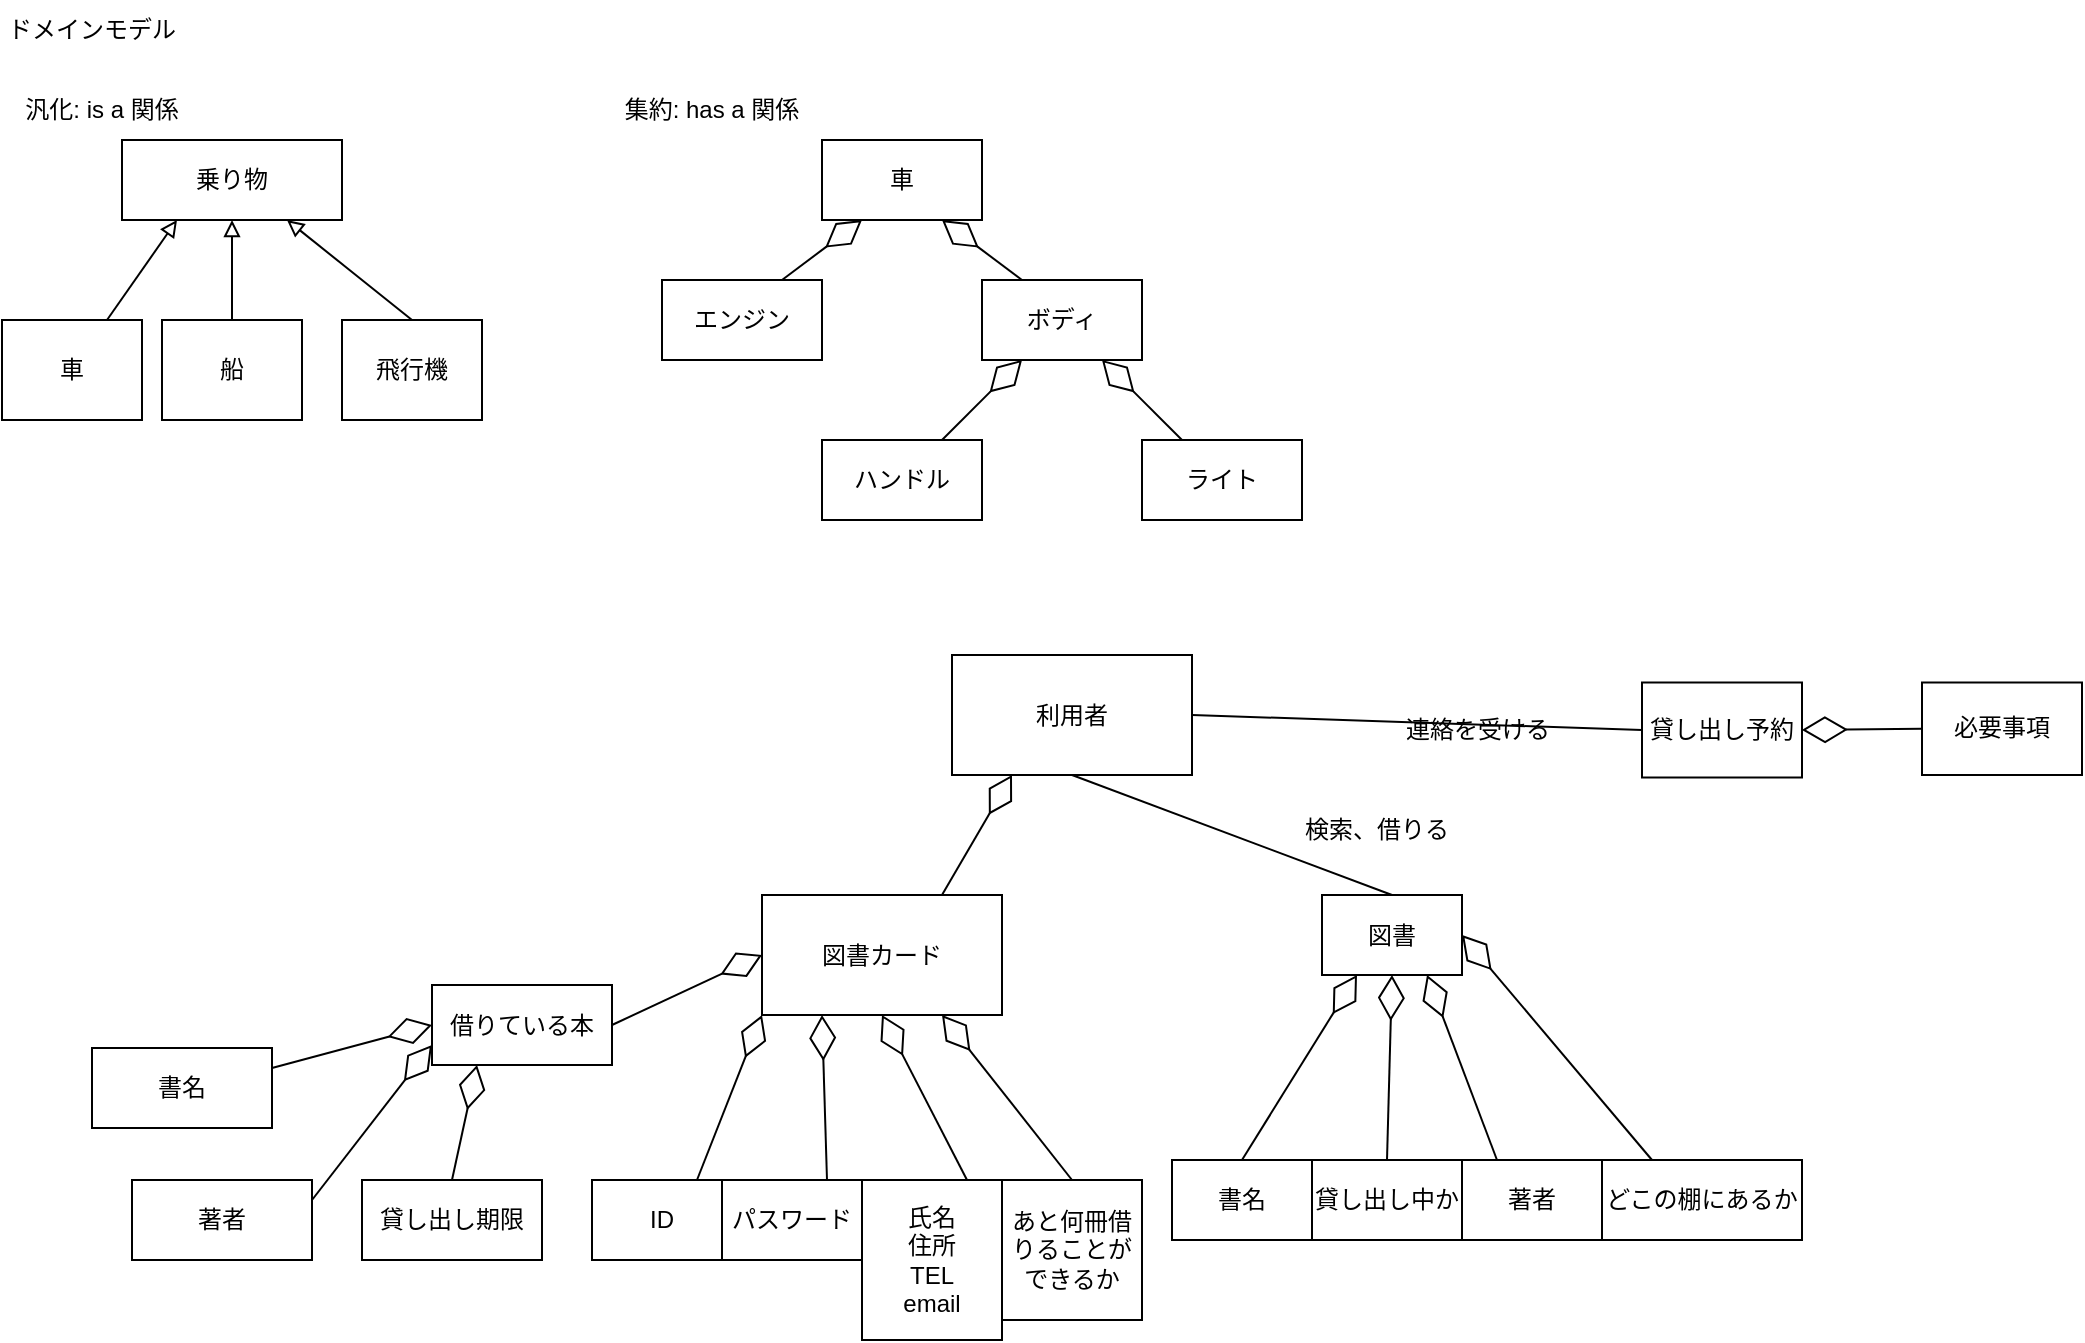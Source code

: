 <mxfile>
    <diagram name="ページ1" id="1TgzcNzxIgQsLy3e71Gb">
        <mxGraphModel dx="2216" dy="1340" grid="1" gridSize="10" guides="1" tooltips="1" connect="1" arrows="1" fold="1" page="1" pageScale="1" pageWidth="1169" pageHeight="827" math="0" shadow="0">
            <root>
                <mxCell id="0"/>
                <mxCell id="1" parent="0"/>
                <mxCell id="mWc5XYDXMI22q0QBt49h-1" value="乗り物" style="rounded=0;whiteSpace=wrap;html=1;" parent="1" vertex="1">
                    <mxGeometry x="-130" y="-180" width="110" height="40" as="geometry"/>
                </mxCell>
                <mxCell id="mWc5XYDXMI22q0QBt49h-3" value="船" style="rounded=0;whiteSpace=wrap;html=1;" parent="1" vertex="1">
                    <mxGeometry x="-110" y="-90" width="70" height="50" as="geometry"/>
                </mxCell>
                <mxCell id="mWc5XYDXMI22q0QBt49h-4" value="飛行機" style="rounded=0;whiteSpace=wrap;html=1;" parent="1" vertex="1">
                    <mxGeometry x="-20" y="-90" width="70" height="50" as="geometry"/>
                </mxCell>
                <mxCell id="mWc5XYDXMI22q0QBt49h-6" value="" style="endArrow=block;html=1;rounded=0;endFill=0;entryX=0.25;entryY=1;entryDx=0;entryDy=0;" parent="1" source="mWc5XYDXMI22q0QBt49h-2" target="mWc5XYDXMI22q0QBt49h-1" edge="1">
                    <mxGeometry width="50" height="50" relative="1" as="geometry">
                        <mxPoint x="-160" y="-60" as="sourcePoint"/>
                        <mxPoint x="-110" y="-110" as="targetPoint"/>
                    </mxGeometry>
                </mxCell>
                <mxCell id="mWc5XYDXMI22q0QBt49h-7" value="" style="endArrow=block;html=1;rounded=0;endFill=0;exitX=0.5;exitY=0;exitDx=0;exitDy=0;entryX=0.5;entryY=1;entryDx=0;entryDy=0;" parent="1" source="mWc5XYDXMI22q0QBt49h-3" target="mWc5XYDXMI22q0QBt49h-1" edge="1">
                    <mxGeometry width="50" height="50" relative="1" as="geometry">
                        <mxPoint x="-20" y="-30" as="sourcePoint"/>
                        <mxPoint x="53" y="-90" as="targetPoint"/>
                    </mxGeometry>
                </mxCell>
                <mxCell id="mWc5XYDXMI22q0QBt49h-8" value="" style="endArrow=block;html=1;rounded=0;endFill=0;entryX=0.75;entryY=1;entryDx=0;entryDy=0;exitX=0.5;exitY=0;exitDx=0;exitDy=0;" parent="1" source="mWc5XYDXMI22q0QBt49h-4" target="mWc5XYDXMI22q0QBt49h-1" edge="1">
                    <mxGeometry width="50" height="50" relative="1" as="geometry">
                        <mxPoint x="70" y="-30" as="sourcePoint"/>
                        <mxPoint x="143" y="-90" as="targetPoint"/>
                    </mxGeometry>
                </mxCell>
                <mxCell id="mWc5XYDXMI22q0QBt49h-9" value="" style="endArrow=block;html=1;rounded=0;endFill=0;entryX=0.25;entryY=1;entryDx=0;entryDy=0;" parent="1" target="mWc5XYDXMI22q0QBt49h-2" edge="1">
                    <mxGeometry width="50" height="50" relative="1" as="geometry">
                        <mxPoint x="-160" y="-60" as="sourcePoint"/>
                        <mxPoint x="-102" y="-140" as="targetPoint"/>
                    </mxGeometry>
                </mxCell>
                <mxCell id="mWc5XYDXMI22q0QBt49h-2" value="車" style="rounded=0;whiteSpace=wrap;html=1;" parent="1" vertex="1">
                    <mxGeometry x="-190" y="-90" width="70" height="50" as="geometry"/>
                </mxCell>
                <mxCell id="mWc5XYDXMI22q0QBt49h-10" value="汎化: is a 関係" style="text;html=1;align=center;verticalAlign=middle;whiteSpace=wrap;rounded=0;" parent="1" vertex="1">
                    <mxGeometry x="-180" y="-210" width="80" height="30" as="geometry"/>
                </mxCell>
                <mxCell id="mWc5XYDXMI22q0QBt49h-11" value="車&lt;span style=&quot;color: rgba(0, 0, 0, 0); font-family: monospace; font-size: 0px; text-align: start; text-wrap-mode: nowrap;&quot;&gt;%3CmxGraphModel%3E%3Croot%3E%3CmxCell%20id%3D%220%22%2F%3E%3CmxCell%20id%3D%221%22%20parent%3D%220%22%2F%3E%3CmxCell%20id%3D%222%22%20value%3D%22%22%20style%3D%22endArrow%3Dblock%3Bhtml%3D1%3Brounded%3D0%3BendFill%3D0%3BentryX%3D0.25%3BentryY%3D1%3BentryDx%3D0%3BentryDy%3D0%3B%22%20edge%3D%221%22%20parent%3D%221%22%3E%3CmxGeometry%20width%3D%2250%22%20height%3D%2250%22%20relative%3D%221%22%20as%3D%22geometry%22%3E%3CmxPoint%20x%3D%22280%22%20y%3D%22200%22%20as%3D%22sourcePoint%22%2F%3E%3CmxPoint%20x%3D%22353%22%20y%3D%22140%22%20as%3D%22targetPoint%22%2F%3E%3C%2FmxGeometry%3E%3C%2FmxCell%3E%3C%2Froot%3E%3C%2FmxGraphModel%3E&lt;/span&gt;" style="rounded=0;whiteSpace=wrap;html=1;" parent="1" vertex="1">
                    <mxGeometry x="220" y="-180" width="80" height="40" as="geometry"/>
                </mxCell>
                <mxCell id="mWc5XYDXMI22q0QBt49h-13" value="エンジン" style="rounded=0;whiteSpace=wrap;html=1;" parent="1" vertex="1">
                    <mxGeometry x="140" y="-110" width="80" height="40" as="geometry"/>
                </mxCell>
                <mxCell id="mWc5XYDXMI22q0QBt49h-14" value="ボディ" style="rounded=0;whiteSpace=wrap;html=1;" parent="1" vertex="1">
                    <mxGeometry x="300" y="-110" width="80" height="40" as="geometry"/>
                </mxCell>
                <mxCell id="mWc5XYDXMI22q0QBt49h-15" value="ハンドル" style="rounded=0;whiteSpace=wrap;html=1;" parent="1" vertex="1">
                    <mxGeometry x="220" y="-30" width="80" height="40" as="geometry"/>
                </mxCell>
                <mxCell id="mWc5XYDXMI22q0QBt49h-16" value="ライト" style="rounded=0;whiteSpace=wrap;html=1;" parent="1" vertex="1">
                    <mxGeometry x="380" y="-30" width="80" height="40" as="geometry"/>
                </mxCell>
                <mxCell id="mWc5XYDXMI22q0QBt49h-17" value="" style="endArrow=diamondThin;html=1;rounded=0;endFill=0;exitX=0.75;exitY=0;exitDx=0;exitDy=0;entryX=0.25;entryY=1;entryDx=0;entryDy=0;endSize=20;" parent="1" source="mWc5XYDXMI22q0QBt49h-13" target="mWc5XYDXMI22q0QBt49h-11" edge="1">
                    <mxGeometry width="50" height="50" relative="1" as="geometry">
                        <mxPoint x="280" y="60" as="sourcePoint"/>
                        <mxPoint x="330" y="10" as="targetPoint"/>
                    </mxGeometry>
                </mxCell>
                <mxCell id="mWc5XYDXMI22q0QBt49h-18" value="" style="endArrow=diamondThin;html=1;rounded=0;endFill=0;exitX=0.25;exitY=0;exitDx=0;exitDy=0;entryX=0.75;entryY=1;entryDx=0;entryDy=0;endSize=20;" parent="1" source="mWc5XYDXMI22q0QBt49h-14" target="mWc5XYDXMI22q0QBt49h-11" edge="1">
                    <mxGeometry width="50" height="50" relative="1" as="geometry">
                        <mxPoint x="320" y="-30" as="sourcePoint"/>
                        <mxPoint x="380" y="-80" as="targetPoint"/>
                    </mxGeometry>
                </mxCell>
                <mxCell id="mWc5XYDXMI22q0QBt49h-19" value="" style="endArrow=diamondThin;html=1;rounded=0;endFill=0;exitX=0.75;exitY=0;exitDx=0;exitDy=0;entryX=0.25;entryY=1;entryDx=0;entryDy=0;endSize=20;" parent="1" source="mWc5XYDXMI22q0QBt49h-15" target="mWc5XYDXMI22q0QBt49h-14" edge="1">
                    <mxGeometry width="50" height="50" relative="1" as="geometry">
                        <mxPoint x="390" y="50" as="sourcePoint"/>
                        <mxPoint x="450" as="targetPoint"/>
                    </mxGeometry>
                </mxCell>
                <mxCell id="mWc5XYDXMI22q0QBt49h-20" value="" style="endArrow=diamondThin;html=1;rounded=0;endFill=0;exitX=0.25;exitY=0;exitDx=0;exitDy=0;entryX=0.75;entryY=1;entryDx=0;entryDy=0;endSize=20;" parent="1" source="mWc5XYDXMI22q0QBt49h-16" target="mWc5XYDXMI22q0QBt49h-14" edge="1">
                    <mxGeometry width="50" height="50" relative="1" as="geometry">
                        <mxPoint x="470" y="60" as="sourcePoint"/>
                        <mxPoint x="530" y="10" as="targetPoint"/>
                    </mxGeometry>
                </mxCell>
                <mxCell id="mWc5XYDXMI22q0QBt49h-21" value="集約: has a 関係" style="text;html=1;align=center;verticalAlign=middle;whiteSpace=wrap;rounded=0;" parent="1" vertex="1">
                    <mxGeometry x="120" y="-210" width="90" height="30" as="geometry"/>
                </mxCell>
                <mxCell id="mWc5XYDXMI22q0QBt49h-24" value="ドメインモデル" style="text;html=1;align=center;verticalAlign=middle;whiteSpace=wrap;rounded=0;" parent="1" vertex="1">
                    <mxGeometry x="-190" y="-250" width="90" height="30" as="geometry"/>
                </mxCell>
                <mxCell id="mWc5XYDXMI22q0QBt49h-33" value="図書カード" style="rounded=0;whiteSpace=wrap;html=1;" parent="1" vertex="1">
                    <mxGeometry x="190" y="197.5" width="120" height="60" as="geometry"/>
                </mxCell>
                <mxCell id="mWc5XYDXMI22q0QBt49h-34" value="利用者" style="rounded=0;whiteSpace=wrap;html=1;" parent="1" vertex="1">
                    <mxGeometry x="285" y="77.5" width="120" height="60" as="geometry"/>
                </mxCell>
                <mxCell id="mWc5XYDXMI22q0QBt49h-35" value="貸し出し予約" style="rounded=0;whiteSpace=wrap;html=1;" parent="1" vertex="1">
                    <mxGeometry x="630" y="91.25" width="80" height="47.5" as="geometry"/>
                </mxCell>
                <mxCell id="mWc5XYDXMI22q0QBt49h-36" value="" style="endArrow=diamondThin;html=1;rounded=0;endSize=20;endFill=0;exitX=0.75;exitY=0;exitDx=0;exitDy=0;entryX=0.25;entryY=1;entryDx=0;entryDy=0;" parent="1" source="mWc5XYDXMI22q0QBt49h-33" target="mWc5XYDXMI22q0QBt49h-34" edge="1">
                    <mxGeometry width="50" height="50" relative="1" as="geometry">
                        <mxPoint x="350" y="222.5" as="sourcePoint"/>
                        <mxPoint x="400" y="172.5" as="targetPoint"/>
                    </mxGeometry>
                </mxCell>
                <mxCell id="mWc5XYDXMI22q0QBt49h-40" value="ID" style="rounded=0;whiteSpace=wrap;html=1;" parent="1" vertex="1">
                    <mxGeometry x="105" y="340" width="70" height="40" as="geometry"/>
                </mxCell>
                <mxCell id="mWc5XYDXMI22q0QBt49h-42" value="氏名&lt;div&gt;住所&lt;/div&gt;&lt;div&gt;TEL&lt;/div&gt;&lt;div&gt;email&lt;/div&gt;" style="rounded=0;whiteSpace=wrap;html=1;" parent="1" vertex="1">
                    <mxGeometry x="240" y="340" width="70" height="80" as="geometry"/>
                </mxCell>
                <mxCell id="mWc5XYDXMI22q0QBt49h-44" value="図書" style="rounded=0;whiteSpace=wrap;html=1;" parent="1" vertex="1">
                    <mxGeometry x="470" y="197.5" width="70" height="40" as="geometry"/>
                </mxCell>
                <mxCell id="mWc5XYDXMI22q0QBt49h-45" value="書名" style="rounded=0;whiteSpace=wrap;html=1;" parent="1" vertex="1">
                    <mxGeometry x="395" y="330" width="70" height="40" as="geometry"/>
                </mxCell>
                <mxCell id="mWc5XYDXMI22q0QBt49h-46" value="貸し出し中か" style="rounded=0;whiteSpace=wrap;html=1;" parent="1" vertex="1">
                    <mxGeometry x="465" y="330" width="75" height="40" as="geometry"/>
                </mxCell>
                <mxCell id="mWc5XYDXMI22q0QBt49h-47" value="どこの棚にあるか" style="rounded=0;whiteSpace=wrap;html=1;" parent="1" vertex="1">
                    <mxGeometry x="610" y="330" width="100" height="40" as="geometry"/>
                </mxCell>
                <mxCell id="mWc5XYDXMI22q0QBt49h-48" value="" style="endArrow=none;html=1;rounded=0;exitX=0.5;exitY=0;exitDx=0;exitDy=0;entryX=0.5;entryY=1;entryDx=0;entryDy=0;" parent="1" source="mWc5XYDXMI22q0QBt49h-44" target="mWc5XYDXMI22q0QBt49h-34" edge="1">
                    <mxGeometry width="50" height="50" relative="1" as="geometry">
                        <mxPoint x="450" y="282.5" as="sourcePoint"/>
                        <mxPoint x="455" y="242.5" as="targetPoint"/>
                    </mxGeometry>
                </mxCell>
                <mxCell id="mWc5XYDXMI22q0QBt49h-52" value="" style="endArrow=diamondThin;html=1;rounded=0;endSize=20;endFill=0;exitX=0.75;exitY=0;exitDx=0;exitDy=0;entryX=0;entryY=1;entryDx=0;entryDy=0;" parent="1" source="mWc5XYDXMI22q0QBt49h-40" target="mWc5XYDXMI22q0QBt49h-33" edge="1">
                    <mxGeometry width="50" height="50" relative="1" as="geometry">
                        <mxPoint x="170" y="377.5" as="sourcePoint"/>
                        <mxPoint x="285" y="332.5" as="targetPoint"/>
                    </mxGeometry>
                </mxCell>
                <mxCell id="mWc5XYDXMI22q0QBt49h-53" value="&lt;div&gt;&lt;span style=&quot;background-color: transparent; color: light-dark(rgb(0, 0, 0), rgb(255, 255, 255));&quot;&gt;著者&lt;/span&gt;&lt;/div&gt;" style="rounded=0;whiteSpace=wrap;html=1;" parent="1" vertex="1">
                    <mxGeometry x="540" y="330" width="70" height="40" as="geometry"/>
                </mxCell>
                <mxCell id="mWc5XYDXMI22q0QBt49h-54" value="" style="endArrow=diamondThin;html=1;rounded=0;endSize=20;endFill=0;exitX=0.5;exitY=0;exitDx=0;exitDy=0;entryX=0.25;entryY=1;entryDx=0;entryDy=0;" parent="1" source="mWc5XYDXMI22q0QBt49h-45" target="mWc5XYDXMI22q0QBt49h-44" edge="1">
                    <mxGeometry width="50" height="50" relative="1" as="geometry">
                        <mxPoint x="535" y="327" as="sourcePoint"/>
                        <mxPoint x="580" y="270" as="targetPoint"/>
                    </mxGeometry>
                </mxCell>
                <mxCell id="mWc5XYDXMI22q0QBt49h-56" value="" style="endArrow=diamondThin;html=1;rounded=0;endSize=20;endFill=0;exitX=0.25;exitY=0;exitDx=0;exitDy=0;entryX=0.75;entryY=1;entryDx=0;entryDy=0;" parent="1" source="mWc5XYDXMI22q0QBt49h-53" target="mWc5XYDXMI22q0QBt49h-44" edge="1">
                    <mxGeometry width="50" height="50" relative="1" as="geometry">
                        <mxPoint x="515" y="357" as="sourcePoint"/>
                        <mxPoint x="560" y="300" as="targetPoint"/>
                    </mxGeometry>
                </mxCell>
                <mxCell id="mWc5XYDXMI22q0QBt49h-57" value="" style="endArrow=diamondThin;html=1;rounded=0;endSize=20;endFill=0;exitX=0.75;exitY=0;exitDx=0;exitDy=0;entryX=0.5;entryY=1;entryDx=0;entryDy=0;" parent="1" source="mWc5XYDXMI22q0QBt49h-42" target="mWc5XYDXMI22q0QBt49h-33" edge="1">
                    <mxGeometry width="50" height="50" relative="1" as="geometry">
                        <mxPoint x="155" y="457" as="sourcePoint"/>
                        <mxPoint x="200" y="400" as="targetPoint"/>
                    </mxGeometry>
                </mxCell>
                <mxCell id="mWc5XYDXMI22q0QBt49h-58" value="パスワード" style="rounded=0;whiteSpace=wrap;html=1;" parent="1" vertex="1">
                    <mxGeometry x="170" y="340" width="70" height="40" as="geometry"/>
                </mxCell>
                <mxCell id="mWc5XYDXMI22q0QBt49h-59" value="" style="endArrow=diamondThin;html=1;rounded=0;endSize=20;endFill=0;exitX=0.75;exitY=0;exitDx=0;exitDy=0;entryX=0.25;entryY=1;entryDx=0;entryDy=0;" parent="1" source="mWc5XYDXMI22q0QBt49h-58" target="mWc5XYDXMI22q0QBt49h-33" edge="1">
                    <mxGeometry width="50" height="50" relative="1" as="geometry">
                        <mxPoint x="215" y="417" as="sourcePoint"/>
                        <mxPoint x="260" y="360" as="targetPoint"/>
                    </mxGeometry>
                </mxCell>
                <mxCell id="mWc5XYDXMI22q0QBt49h-60" value="" style="endArrow=diamondThin;html=1;rounded=0;endSize=20;endFill=0;exitX=0.25;exitY=0;exitDx=0;exitDy=0;entryX=1;entryY=0.5;entryDx=0;entryDy=0;" parent="1" source="mWc5XYDXMI22q0QBt49h-47" target="mWc5XYDXMI22q0QBt49h-44" edge="1">
                    <mxGeometry width="50" height="50" relative="1" as="geometry">
                        <mxPoint x="585" y="327" as="sourcePoint"/>
                        <mxPoint x="630" y="270" as="targetPoint"/>
                    </mxGeometry>
                </mxCell>
                <mxCell id="mWc5XYDXMI22q0QBt49h-61" value="" style="endArrow=diamondThin;html=1;rounded=0;endSize=20;endFill=0;exitX=0.5;exitY=0;exitDx=0;exitDy=0;entryX=0.5;entryY=1;entryDx=0;entryDy=0;" parent="1" source="mWc5XYDXMI22q0QBt49h-46" target="mWc5XYDXMI22q0QBt49h-44" edge="1">
                    <mxGeometry width="50" height="50" relative="1" as="geometry">
                        <mxPoint x="565" y="487" as="sourcePoint"/>
                        <mxPoint x="610" y="430" as="targetPoint"/>
                    </mxGeometry>
                </mxCell>
                <mxCell id="mWc5XYDXMI22q0QBt49h-62" value="検索、借りる" style="text;html=1;align=center;verticalAlign=middle;whiteSpace=wrap;rounded=0;" parent="1" vertex="1">
                    <mxGeometry x="460" y="150" width="75" height="30" as="geometry"/>
                </mxCell>
                <mxCell id="mWc5XYDXMI22q0QBt49h-63" value="借りている本" style="rounded=0;whiteSpace=wrap;html=1;" parent="1" vertex="1">
                    <mxGeometry x="25" y="242.5" width="90" height="40" as="geometry"/>
                </mxCell>
                <mxCell id="mWc5XYDXMI22q0QBt49h-64" value="" style="endArrow=diamondThin;html=1;rounded=0;endSize=20;endFill=0;exitX=1;exitY=0.5;exitDx=0;exitDy=0;entryX=0;entryY=0.5;entryDx=0;entryDy=0;" parent="1" source="mWc5XYDXMI22q0QBt49h-63" target="mWc5XYDXMI22q0QBt49h-33" edge="1">
                    <mxGeometry width="50" height="50" relative="1" as="geometry">
                        <mxPoint x="125" y="297" as="sourcePoint"/>
                        <mxPoint x="170" y="240" as="targetPoint"/>
                    </mxGeometry>
                </mxCell>
                <mxCell id="mWc5XYDXMI22q0QBt49h-65" value="貸し出し期限" style="rounded=0;whiteSpace=wrap;html=1;" parent="1" vertex="1">
                    <mxGeometry x="-10" y="340" width="90" height="40" as="geometry"/>
                </mxCell>
                <mxCell id="mWc5XYDXMI22q0QBt49h-66" value="" style="endArrow=diamondThin;html=1;rounded=0;endSize=20;endFill=0;entryX=0.25;entryY=1;entryDx=0;entryDy=0;exitX=0.5;exitY=0;exitDx=0;exitDy=0;" parent="1" source="mWc5XYDXMI22q0QBt49h-65" target="mWc5XYDXMI22q0QBt49h-63" edge="1">
                    <mxGeometry width="50" height="50" relative="1" as="geometry">
                        <mxPoint x="5" y="310" as="sourcePoint"/>
                        <mxPoint x="45" y="280" as="targetPoint"/>
                    </mxGeometry>
                </mxCell>
                <mxCell id="mWc5XYDXMI22q0QBt49h-68" value="書名" style="rounded=0;whiteSpace=wrap;html=1;" parent="1" vertex="1">
                    <mxGeometry x="-145" y="274" width="90" height="40" as="geometry"/>
                </mxCell>
                <mxCell id="mWc5XYDXMI22q0QBt49h-69" value="著者" style="rounded=0;whiteSpace=wrap;html=1;" parent="1" vertex="1">
                    <mxGeometry x="-125" y="340" width="90" height="40" as="geometry"/>
                </mxCell>
                <mxCell id="mWc5XYDXMI22q0QBt49h-70" value="" style="endArrow=diamondThin;html=1;rounded=0;endSize=20;endFill=0;entryX=0;entryY=0.5;entryDx=0;entryDy=0;exitX=1;exitY=0.25;exitDx=0;exitDy=0;" parent="1" source="mWc5XYDXMI22q0QBt49h-68" target="mWc5XYDXMI22q0QBt49h-63" edge="1">
                    <mxGeometry width="50" height="50" relative="1" as="geometry">
                        <mxPoint x="-55" y="281" as="sourcePoint"/>
                        <mxPoint x="3" y="250" as="targetPoint"/>
                    </mxGeometry>
                </mxCell>
                <mxCell id="mWc5XYDXMI22q0QBt49h-71" value="" style="endArrow=diamondThin;html=1;rounded=0;endSize=20;endFill=0;entryX=0;entryY=0.75;entryDx=0;entryDy=0;exitX=1;exitY=0.25;exitDx=0;exitDy=0;" parent="1" source="mWc5XYDXMI22q0QBt49h-69" target="mWc5XYDXMI22q0QBt49h-63" edge="1">
                    <mxGeometry width="50" height="50" relative="1" as="geometry">
                        <mxPoint x="-75" y="341" as="sourcePoint"/>
                        <mxPoint x="-17" y="310" as="targetPoint"/>
                    </mxGeometry>
                </mxCell>
                <mxCell id="mWc5XYDXMI22q0QBt49h-72" value="あと何冊借りることができるか" style="rounded=0;whiteSpace=wrap;html=1;" parent="1" vertex="1">
                    <mxGeometry x="310" y="340" width="70" height="70" as="geometry"/>
                </mxCell>
                <mxCell id="mWc5XYDXMI22q0QBt49h-73" value="" style="endArrow=diamondThin;html=1;rounded=0;endSize=20;endFill=0;exitX=0.5;exitY=0;exitDx=0;exitDy=0;entryX=0.75;entryY=1;entryDx=0;entryDy=0;" parent="1" source="mWc5XYDXMI22q0QBt49h-72" target="mWc5XYDXMI22q0QBt49h-33" edge="1">
                    <mxGeometry width="50" height="50" relative="1" as="geometry">
                        <mxPoint x="302" y="317" as="sourcePoint"/>
                        <mxPoint x="285" y="260" as="targetPoint"/>
                    </mxGeometry>
                </mxCell>
                <mxCell id="mWc5XYDXMI22q0QBt49h-74" value="必要事項" style="rounded=0;whiteSpace=wrap;html=1;" parent="1" vertex="1">
                    <mxGeometry x="770" y="91.25" width="80" height="46.25" as="geometry"/>
                </mxCell>
                <mxCell id="mWc5XYDXMI22q0QBt49h-75" value="" style="endArrow=diamondThin;html=1;rounded=0;endSize=20;endFill=0;exitX=0;exitY=0.5;exitDx=0;exitDy=0;entryX=1;entryY=0.5;entryDx=0;entryDy=0;" parent="1" source="mWc5XYDXMI22q0QBt49h-74" target="mWc5XYDXMI22q0QBt49h-35" edge="1">
                    <mxGeometry width="50" height="50" relative="1" as="geometry">
                        <mxPoint x="790" y="210" as="sourcePoint"/>
                        <mxPoint x="675" y="160" as="targetPoint"/>
                    </mxGeometry>
                </mxCell>
                <mxCell id="mWc5XYDXMI22q0QBt49h-76" value="" style="endArrow=none;html=1;rounded=0;entryX=0;entryY=0.5;entryDx=0;entryDy=0;exitX=1;exitY=0.5;exitDx=0;exitDy=0;" parent="1" source="mWc5XYDXMI22q0QBt49h-34" target="mWc5XYDXMI22q0QBt49h-35" edge="1">
                    <mxGeometry width="50" height="50" relative="1" as="geometry">
                        <mxPoint x="315" y="190" as="sourcePoint"/>
                        <mxPoint x="365" y="140" as="targetPoint"/>
                    </mxGeometry>
                </mxCell>
                <mxCell id="mWc5XYDXMI22q0QBt49h-77" value="連絡を受ける" style="text;html=1;align=center;verticalAlign=middle;whiteSpace=wrap;rounded=0;" parent="1" vertex="1">
                    <mxGeometry x="507.5" y="100" width="80" height="30" as="geometry"/>
                </mxCell>
            </root>
        </mxGraphModel>
    </diagram>
</mxfile>
